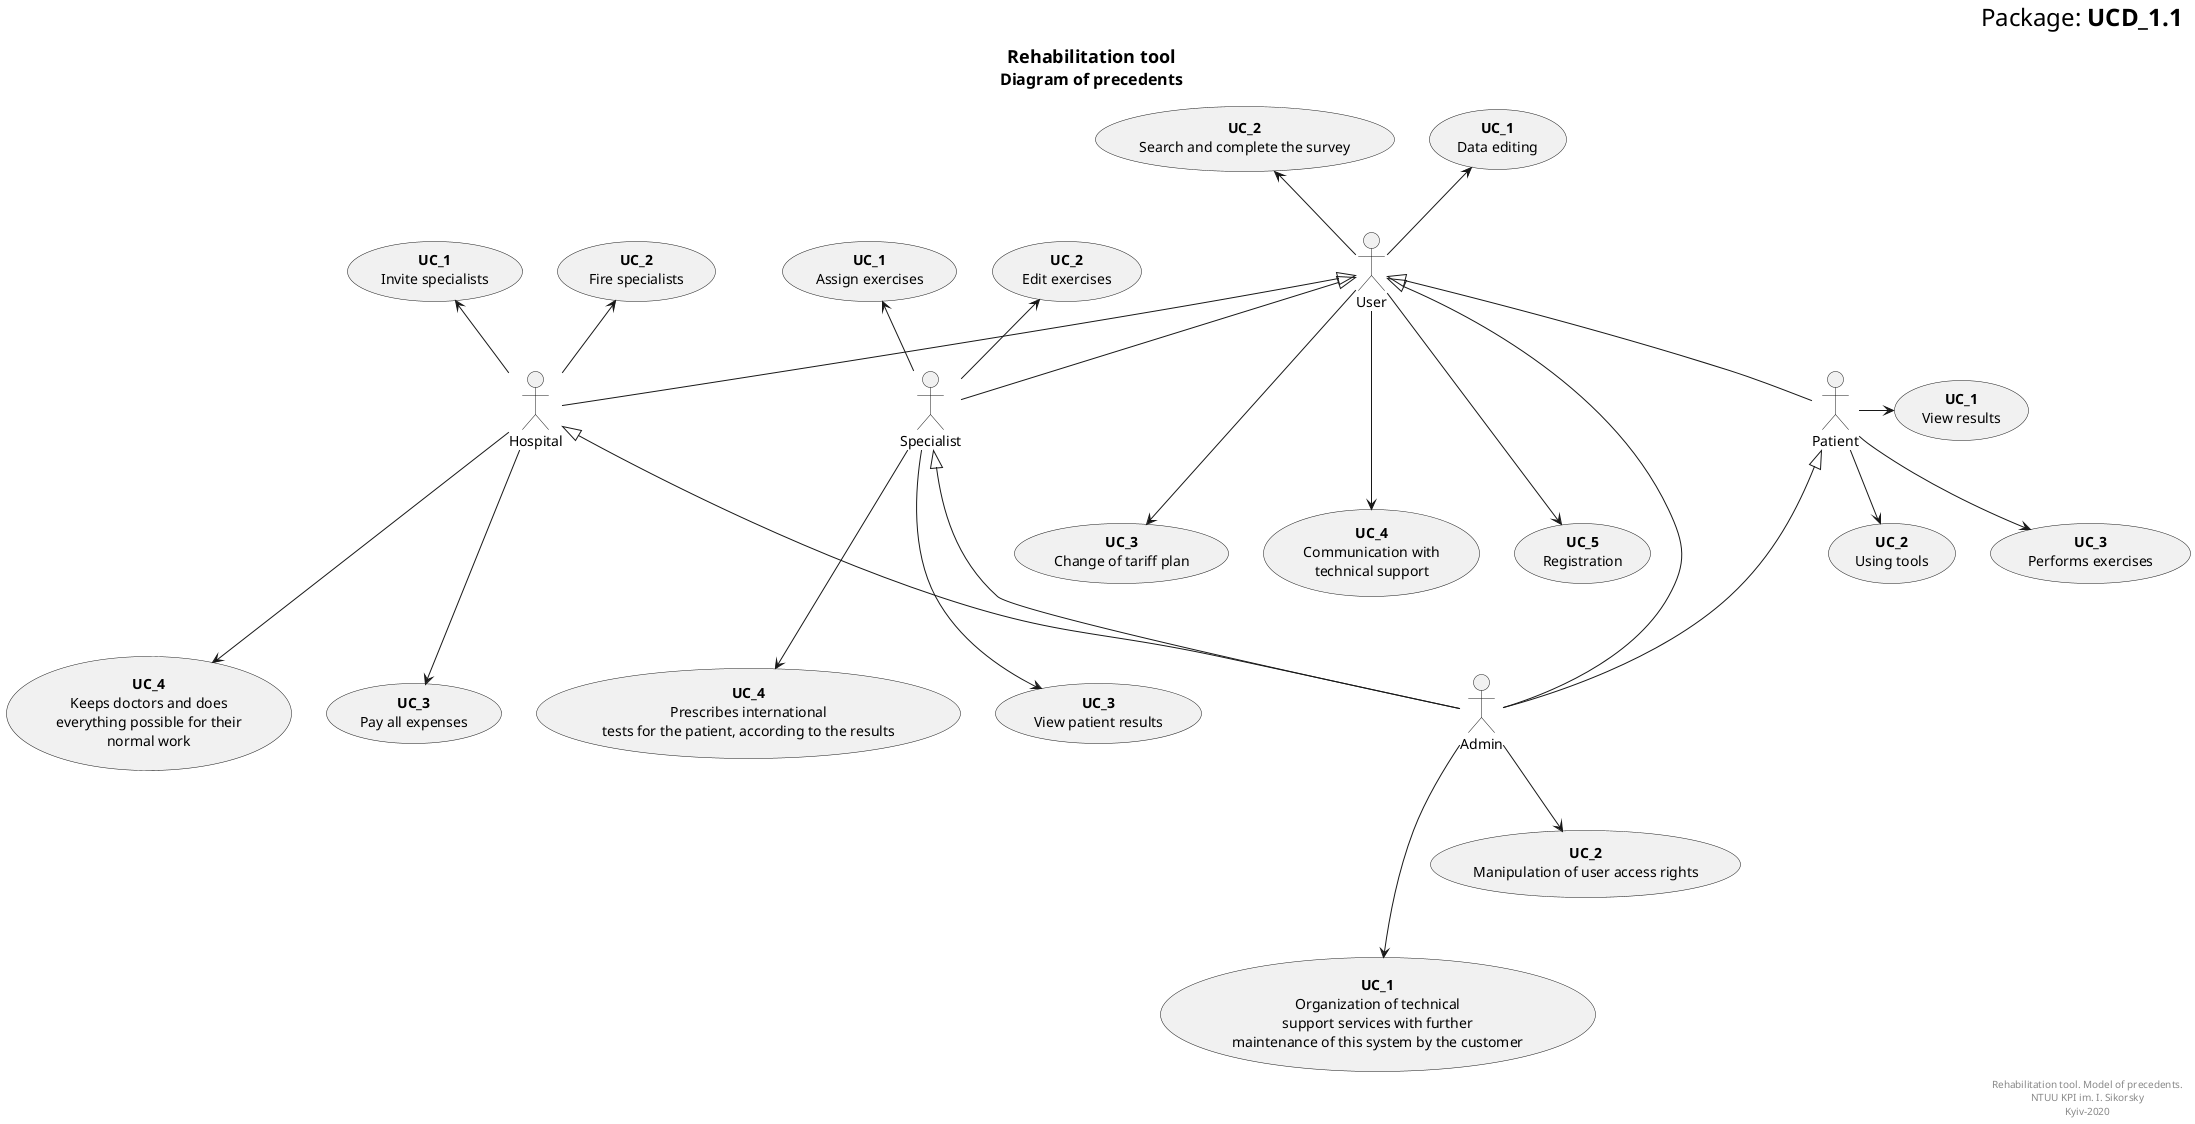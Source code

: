 @startuml
right header
<font size=24 color=black>Package: <b>UCD_1.1
end header

title
<font size=18 color=black>Rehabilitation tool
<font size=16 color=black>Diagram of precedents
end title

actor "User" as User
actor "Patient" as Patient
actor "Specialist" as Specialist
actor "Hospital" as Hospital
actor "Admin" as Admin

' UCes for User:
usecase "<b>UC_1</b>\nData editing" as UC1_User
usecase "<b>UC_2</b>\nSearch and complete the survey" as UC2_User
usecase "<b>UC_3</b>\nChange of tariff plan" as UC3_User
usecase "<b>UC_4</b>\nCommunication with\ntechnical support" as UC4_User
usecase "<b>UC_5</b>\nRegistration" as UC5_User

' UCes for Patient:
usecase "<b>UC_1</b>\nView results" as UC1_Patient
usecase "<b>UC_2</b>\nUsing tools" as UC2_Patient
usecase "<b>UC_3</b>\nPerforms exercises" as UC3_Patient

' UCes for Specialist:
usecase "<b>UC_1</b>\nAssign exercises" as UC1_Specialist
usecase "<b>UC_2</b>\nEdit exercises" as UC2_Specialist
usecase "<b>UC_3</b>\nView patient results" as UC3_Specialist
usecase "<b>UC_4</b>\nPrescribes international\ntests for the patient, according to the results" as UC4_Specialist

' UCes for Hospital:
usecase "<b>UC_1</b>\nInvite specialists" as UC1_Hospital
usecase "<b>UC_2</b>\nFire specialists" as UC2_Hospital
usecase "<b>UC_3</b>\nPay all expenses" as UC3_Hospital
usecase "<b>UC_4</b>\nKeeps doctors and does\neverything possible for their\nnormal work" as UC4_Hospital

' UCes for Admin:
usecase "<b>UC_1</b>\nOrganization of technical\nsupport services with further\nmaintenance of this system by the customer" as UC1_Admin
usecase "<b>UC_2</b>\nManipulation of user access rights" as UC2_Admin

' Actors connections
Patient -u-|> User
Specialist -u-|> User
Hospital -u-|> User

Admin -u--|> User
Admin -u--|> Patient
Admin -u--|> Specialist
Admin -u--|> Hospital

' UCes connectios

User -u-> UC1_User
User -u-> UC2_User
User -d--> UC3_User
User -d--> UC4_User
User -d--> UC5_User

Patient -r-> UC1_Patient
Patient -d-> UC2_Patient
Patient -d-> UC3_Patient

Specialist -u-> UC1_Specialist
Specialist -u-> UC2_Specialist
Specialist -d--> UC3_Specialist
Specialist -d--> UC4_Specialist

Hospital -u-> UC1_Hospital
Hospital -u-> UC2_Hospital
Hospital -d--> UC3_Hospital
Hospital -d--> UC4_Hospital

Admin -d--> UC1_Admin
Admin -d-> UC2_Admin

right footer
Rehabilitation tool. Model of precedents.
NTUU KPI im. I. Sikorsky
Kyiv-2020
end footer
@enduml
